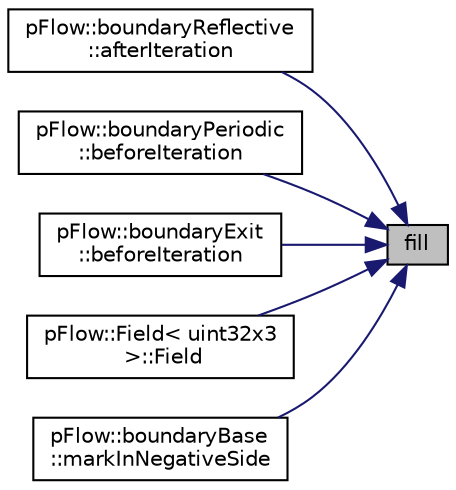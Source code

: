 digraph "fill"
{
 // LATEX_PDF_SIZE
  edge [fontname="Helvetica",fontsize="10",labelfontname="Helvetica",labelfontsize="10"];
  node [fontname="Helvetica",fontsize="10",shape=record];
  rankdir="RL";
  Node1 [label="fill",height=0.2,width=0.4,color="black", fillcolor="grey75", style="filled", fontcolor="black",tooltip="Fill the range [0,size) with val."];
  Node1 -> Node2 [dir="back",color="midnightblue",fontsize="10",style="solid",fontname="Helvetica"];
  Node2 [label="pFlow::boundaryReflective\l::afterIteration",height=0.2,width=0.4,color="black", fillcolor="white", style="filled",URL="$classpFlow_1_1boundaryReflective.html#a63bc85a406a11ddfa23cbd13b4f5e46b",tooltip=" "];
  Node1 -> Node3 [dir="back",color="midnightblue",fontsize="10",style="solid",fontname="Helvetica"];
  Node3 [label="pFlow::boundaryPeriodic\l::beforeIteration",height=0.2,width=0.4,color="black", fillcolor="white", style="filled",URL="$classpFlow_1_1boundaryPeriodic.html#ae7abeb0df3348e2f667219014a1dd1cf",tooltip=" "];
  Node1 -> Node4 [dir="back",color="midnightblue",fontsize="10",style="solid",fontname="Helvetica"];
  Node4 [label="pFlow::boundaryExit\l::beforeIteration",height=0.2,width=0.4,color="black", fillcolor="white", style="filled",URL="$classpFlow_1_1boundaryExit.html#ae7abeb0df3348e2f667219014a1dd1cf",tooltip=" "];
  Node1 -> Node5 [dir="back",color="midnightblue",fontsize="10",style="solid",fontname="Helvetica"];
  Node5 [label="pFlow::Field\< uint32x3\l \>::Field",height=0.2,width=0.4,color="black", fillcolor="white", style="filled",URL="$classpFlow_1_1Field.html#aef7f58ed165364ea9424e726a12a5d0c",tooltip=" "];
  Node1 -> Node6 [dir="back",color="midnightblue",fontsize="10",style="solid",fontname="Helvetica"];
  Node6 [label="pFlow::boundaryBase\l::markInNegativeSide",height=0.2,width=0.4,color="black", fillcolor="white", style="filled",URL="$classpFlow_1_1boundaryBase.html#adf6c0f60325217f7997981fa44d3e306",tooltip=" "];
}
